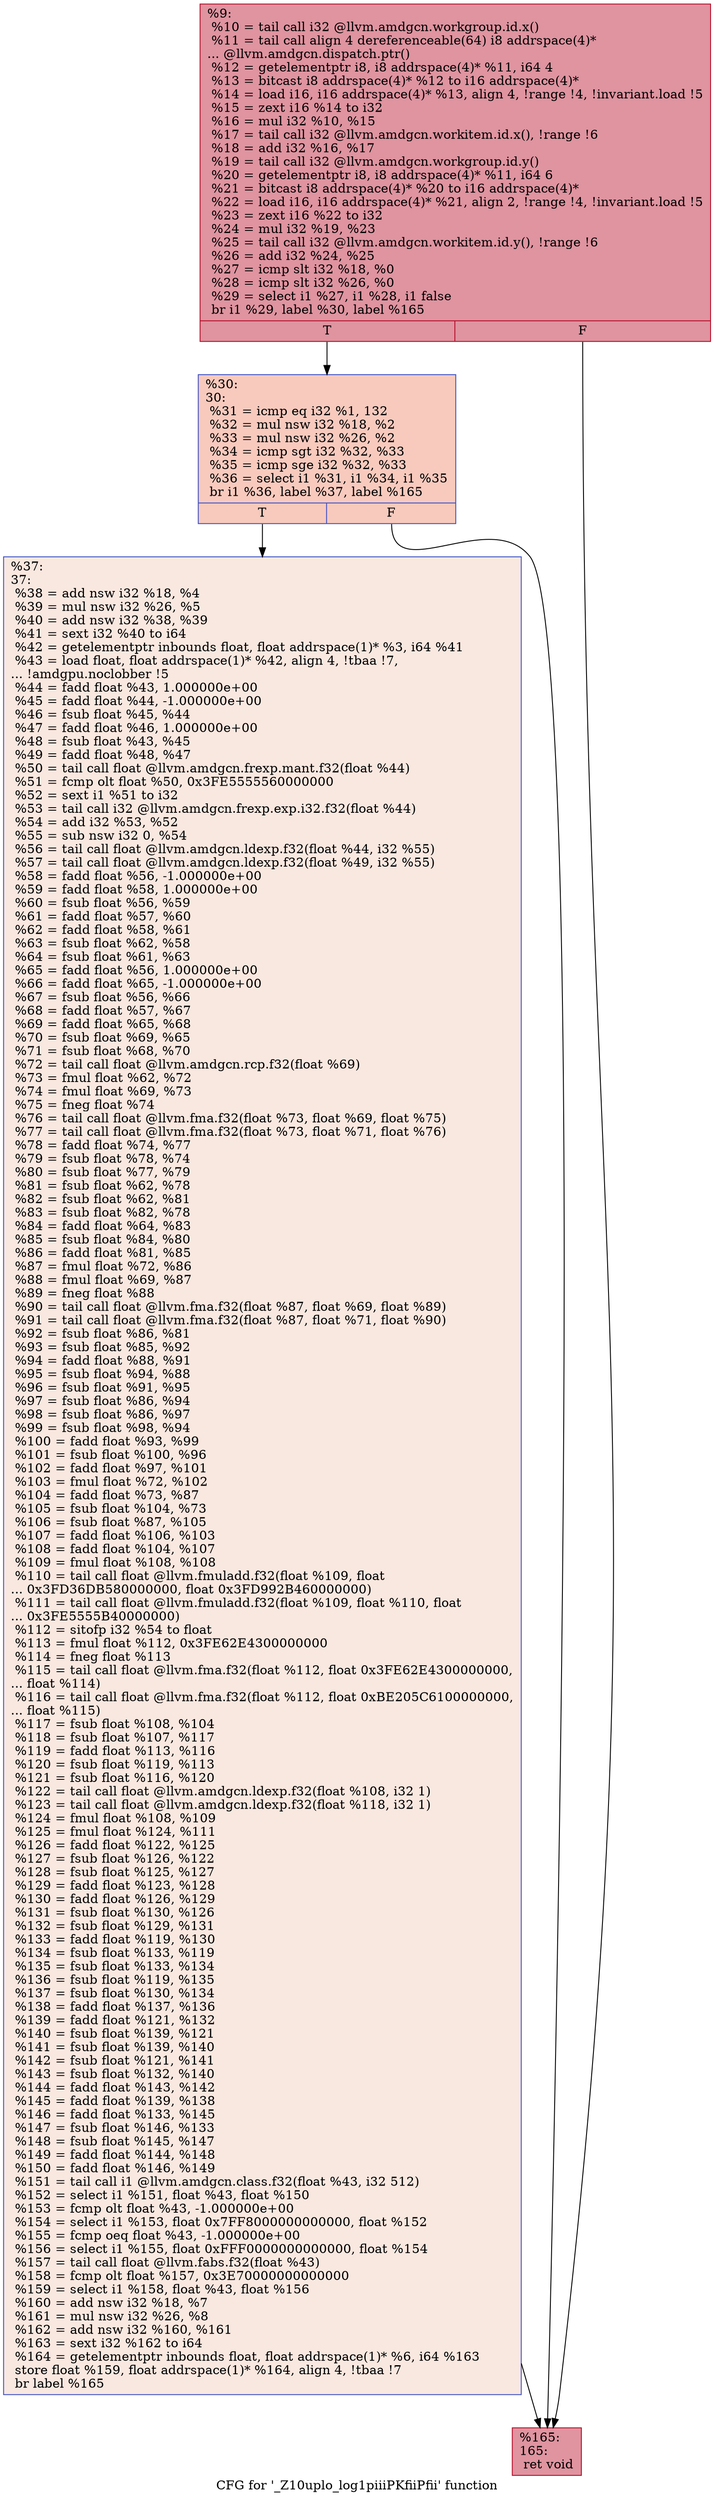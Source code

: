 digraph "CFG for '_Z10uplo_log1piiiPKfiiPfii' function" {
	label="CFG for '_Z10uplo_log1piiiPKfiiPfii' function";

	Node0x5ebc0a0 [shape=record,color="#b70d28ff", style=filled, fillcolor="#b70d2870",label="{%9:\l  %10 = tail call i32 @llvm.amdgcn.workgroup.id.x()\l  %11 = tail call align 4 dereferenceable(64) i8 addrspace(4)*\l... @llvm.amdgcn.dispatch.ptr()\l  %12 = getelementptr i8, i8 addrspace(4)* %11, i64 4\l  %13 = bitcast i8 addrspace(4)* %12 to i16 addrspace(4)*\l  %14 = load i16, i16 addrspace(4)* %13, align 4, !range !4, !invariant.load !5\l  %15 = zext i16 %14 to i32\l  %16 = mul i32 %10, %15\l  %17 = tail call i32 @llvm.amdgcn.workitem.id.x(), !range !6\l  %18 = add i32 %16, %17\l  %19 = tail call i32 @llvm.amdgcn.workgroup.id.y()\l  %20 = getelementptr i8, i8 addrspace(4)* %11, i64 6\l  %21 = bitcast i8 addrspace(4)* %20 to i16 addrspace(4)*\l  %22 = load i16, i16 addrspace(4)* %21, align 2, !range !4, !invariant.load !5\l  %23 = zext i16 %22 to i32\l  %24 = mul i32 %19, %23\l  %25 = tail call i32 @llvm.amdgcn.workitem.id.y(), !range !6\l  %26 = add i32 %24, %25\l  %27 = icmp slt i32 %18, %0\l  %28 = icmp slt i32 %26, %0\l  %29 = select i1 %27, i1 %28, i1 false\l  br i1 %29, label %30, label %165\l|{<s0>T|<s1>F}}"];
	Node0x5ebc0a0:s0 -> Node0x5ec0660;
	Node0x5ebc0a0:s1 -> Node0x5ec06f0;
	Node0x5ec0660 [shape=record,color="#3d50c3ff", style=filled, fillcolor="#ef886b70",label="{%30:\l30:                                               \l  %31 = icmp eq i32 %1, 132\l  %32 = mul nsw i32 %18, %2\l  %33 = mul nsw i32 %26, %2\l  %34 = icmp sgt i32 %32, %33\l  %35 = icmp sge i32 %32, %33\l  %36 = select i1 %31, i1 %34, i1 %35\l  br i1 %36, label %37, label %165\l|{<s0>T|<s1>F}}"];
	Node0x5ec0660:s0 -> Node0x5ebe6e0;
	Node0x5ec0660:s1 -> Node0x5ec06f0;
	Node0x5ebe6e0 [shape=record,color="#3d50c3ff", style=filled, fillcolor="#f1ccb870",label="{%37:\l37:                                               \l  %38 = add nsw i32 %18, %4\l  %39 = mul nsw i32 %26, %5\l  %40 = add nsw i32 %38, %39\l  %41 = sext i32 %40 to i64\l  %42 = getelementptr inbounds float, float addrspace(1)* %3, i64 %41\l  %43 = load float, float addrspace(1)* %42, align 4, !tbaa !7,\l... !amdgpu.noclobber !5\l  %44 = fadd float %43, 1.000000e+00\l  %45 = fadd float %44, -1.000000e+00\l  %46 = fsub float %45, %44\l  %47 = fadd float %46, 1.000000e+00\l  %48 = fsub float %43, %45\l  %49 = fadd float %48, %47\l  %50 = tail call float @llvm.amdgcn.frexp.mant.f32(float %44)\l  %51 = fcmp olt float %50, 0x3FE5555560000000\l  %52 = sext i1 %51 to i32\l  %53 = tail call i32 @llvm.amdgcn.frexp.exp.i32.f32(float %44)\l  %54 = add i32 %53, %52\l  %55 = sub nsw i32 0, %54\l  %56 = tail call float @llvm.amdgcn.ldexp.f32(float %44, i32 %55)\l  %57 = tail call float @llvm.amdgcn.ldexp.f32(float %49, i32 %55)\l  %58 = fadd float %56, -1.000000e+00\l  %59 = fadd float %58, 1.000000e+00\l  %60 = fsub float %56, %59\l  %61 = fadd float %57, %60\l  %62 = fadd float %58, %61\l  %63 = fsub float %62, %58\l  %64 = fsub float %61, %63\l  %65 = fadd float %56, 1.000000e+00\l  %66 = fadd float %65, -1.000000e+00\l  %67 = fsub float %56, %66\l  %68 = fadd float %57, %67\l  %69 = fadd float %65, %68\l  %70 = fsub float %69, %65\l  %71 = fsub float %68, %70\l  %72 = tail call float @llvm.amdgcn.rcp.f32(float %69)\l  %73 = fmul float %62, %72\l  %74 = fmul float %69, %73\l  %75 = fneg float %74\l  %76 = tail call float @llvm.fma.f32(float %73, float %69, float %75)\l  %77 = tail call float @llvm.fma.f32(float %73, float %71, float %76)\l  %78 = fadd float %74, %77\l  %79 = fsub float %78, %74\l  %80 = fsub float %77, %79\l  %81 = fsub float %62, %78\l  %82 = fsub float %62, %81\l  %83 = fsub float %82, %78\l  %84 = fadd float %64, %83\l  %85 = fsub float %84, %80\l  %86 = fadd float %81, %85\l  %87 = fmul float %72, %86\l  %88 = fmul float %69, %87\l  %89 = fneg float %88\l  %90 = tail call float @llvm.fma.f32(float %87, float %69, float %89)\l  %91 = tail call float @llvm.fma.f32(float %87, float %71, float %90)\l  %92 = fsub float %86, %81\l  %93 = fsub float %85, %92\l  %94 = fadd float %88, %91\l  %95 = fsub float %94, %88\l  %96 = fsub float %91, %95\l  %97 = fsub float %86, %94\l  %98 = fsub float %86, %97\l  %99 = fsub float %98, %94\l  %100 = fadd float %93, %99\l  %101 = fsub float %100, %96\l  %102 = fadd float %97, %101\l  %103 = fmul float %72, %102\l  %104 = fadd float %73, %87\l  %105 = fsub float %104, %73\l  %106 = fsub float %87, %105\l  %107 = fadd float %106, %103\l  %108 = fadd float %104, %107\l  %109 = fmul float %108, %108\l  %110 = tail call float @llvm.fmuladd.f32(float %109, float\l... 0x3FD36DB580000000, float 0x3FD992B460000000)\l  %111 = tail call float @llvm.fmuladd.f32(float %109, float %110, float\l... 0x3FE5555B40000000)\l  %112 = sitofp i32 %54 to float\l  %113 = fmul float %112, 0x3FE62E4300000000\l  %114 = fneg float %113\l  %115 = tail call float @llvm.fma.f32(float %112, float 0x3FE62E4300000000,\l... float %114)\l  %116 = tail call float @llvm.fma.f32(float %112, float 0xBE205C6100000000,\l... float %115)\l  %117 = fsub float %108, %104\l  %118 = fsub float %107, %117\l  %119 = fadd float %113, %116\l  %120 = fsub float %119, %113\l  %121 = fsub float %116, %120\l  %122 = tail call float @llvm.amdgcn.ldexp.f32(float %108, i32 1)\l  %123 = tail call float @llvm.amdgcn.ldexp.f32(float %118, i32 1)\l  %124 = fmul float %108, %109\l  %125 = fmul float %124, %111\l  %126 = fadd float %122, %125\l  %127 = fsub float %126, %122\l  %128 = fsub float %125, %127\l  %129 = fadd float %123, %128\l  %130 = fadd float %126, %129\l  %131 = fsub float %130, %126\l  %132 = fsub float %129, %131\l  %133 = fadd float %119, %130\l  %134 = fsub float %133, %119\l  %135 = fsub float %133, %134\l  %136 = fsub float %119, %135\l  %137 = fsub float %130, %134\l  %138 = fadd float %137, %136\l  %139 = fadd float %121, %132\l  %140 = fsub float %139, %121\l  %141 = fsub float %139, %140\l  %142 = fsub float %121, %141\l  %143 = fsub float %132, %140\l  %144 = fadd float %143, %142\l  %145 = fadd float %139, %138\l  %146 = fadd float %133, %145\l  %147 = fsub float %146, %133\l  %148 = fsub float %145, %147\l  %149 = fadd float %144, %148\l  %150 = fadd float %146, %149\l  %151 = tail call i1 @llvm.amdgcn.class.f32(float %43, i32 512)\l  %152 = select i1 %151, float %43, float %150\l  %153 = fcmp olt float %43, -1.000000e+00\l  %154 = select i1 %153, float 0x7FF8000000000000, float %152\l  %155 = fcmp oeq float %43, -1.000000e+00\l  %156 = select i1 %155, float 0xFFF0000000000000, float %154\l  %157 = tail call float @llvm.fabs.f32(float %43)\l  %158 = fcmp olt float %157, 0x3E70000000000000\l  %159 = select i1 %158, float %43, float %156\l  %160 = add nsw i32 %18, %7\l  %161 = mul nsw i32 %26, %8\l  %162 = add nsw i32 %160, %161\l  %163 = sext i32 %162 to i64\l  %164 = getelementptr inbounds float, float addrspace(1)* %6, i64 %163\l  store float %159, float addrspace(1)* %164, align 4, !tbaa !7\l  br label %165\l}"];
	Node0x5ebe6e0 -> Node0x5ec06f0;
	Node0x5ec06f0 [shape=record,color="#b70d28ff", style=filled, fillcolor="#b70d2870",label="{%165:\l165:                                              \l  ret void\l}"];
}
